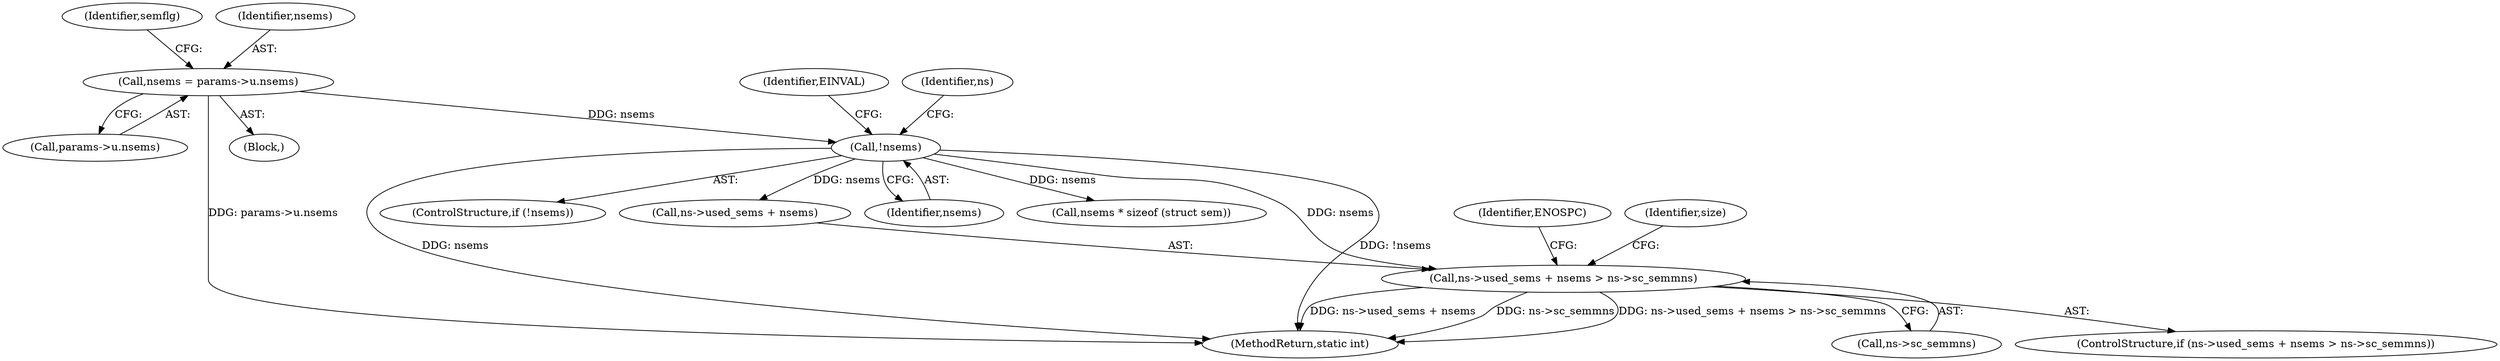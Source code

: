 digraph "0_linux_6062a8dc0517bce23e3c2f7d2fea5e22411269a3_4@pointer" {
"1000136" [label="(Call,ns->used_sems + nsems > ns->sc_semmns)"];
"1000130" [label="(Call,!nsems)"];
"1000115" [label="(Call,nsems = params->u.nsems)"];
"1000124" [label="(Identifier,semflg)"];
"1000136" [label="(Call,ns->used_sems + nsems > ns->sc_semmns)"];
"1000134" [label="(Identifier,EINVAL)"];
"1000117" [label="(Call,params->u.nsems)"];
"1000297" [label="(MethodReturn,static int)"];
"1000129" [label="(ControlStructure,if (!nsems))"];
"1000139" [label="(Identifier,ns)"];
"1000135" [label="(ControlStructure,if (ns->used_sems + nsems > ns->sc_semmns))"];
"1000115" [label="(Call,nsems = params->u.nsems)"];
"1000147" [label="(Identifier,ENOSPC)"];
"1000137" [label="(Call,ns->used_sems + nsems)"];
"1000116" [label="(Identifier,nsems)"];
"1000142" [label="(Call,ns->sc_semmns)"];
"1000131" [label="(Identifier,nsems)"];
"1000154" [label="(Call,nsems * sizeof (struct sem))"];
"1000149" [label="(Identifier,size)"];
"1000130" [label="(Call,!nsems)"];
"1000103" [label="(Block,)"];
"1000136" -> "1000135"  [label="AST: "];
"1000136" -> "1000142"  [label="CFG: "];
"1000137" -> "1000136"  [label="AST: "];
"1000142" -> "1000136"  [label="AST: "];
"1000147" -> "1000136"  [label="CFG: "];
"1000149" -> "1000136"  [label="CFG: "];
"1000136" -> "1000297"  [label="DDG: ns->sc_semmns"];
"1000136" -> "1000297"  [label="DDG: ns->used_sems + nsems > ns->sc_semmns"];
"1000136" -> "1000297"  [label="DDG: ns->used_sems + nsems"];
"1000130" -> "1000136"  [label="DDG: nsems"];
"1000130" -> "1000129"  [label="AST: "];
"1000130" -> "1000131"  [label="CFG: "];
"1000131" -> "1000130"  [label="AST: "];
"1000134" -> "1000130"  [label="CFG: "];
"1000139" -> "1000130"  [label="CFG: "];
"1000130" -> "1000297"  [label="DDG: !nsems"];
"1000130" -> "1000297"  [label="DDG: nsems"];
"1000115" -> "1000130"  [label="DDG: nsems"];
"1000130" -> "1000137"  [label="DDG: nsems"];
"1000130" -> "1000154"  [label="DDG: nsems"];
"1000115" -> "1000103"  [label="AST: "];
"1000115" -> "1000117"  [label="CFG: "];
"1000116" -> "1000115"  [label="AST: "];
"1000117" -> "1000115"  [label="AST: "];
"1000124" -> "1000115"  [label="CFG: "];
"1000115" -> "1000297"  [label="DDG: params->u.nsems"];
}
